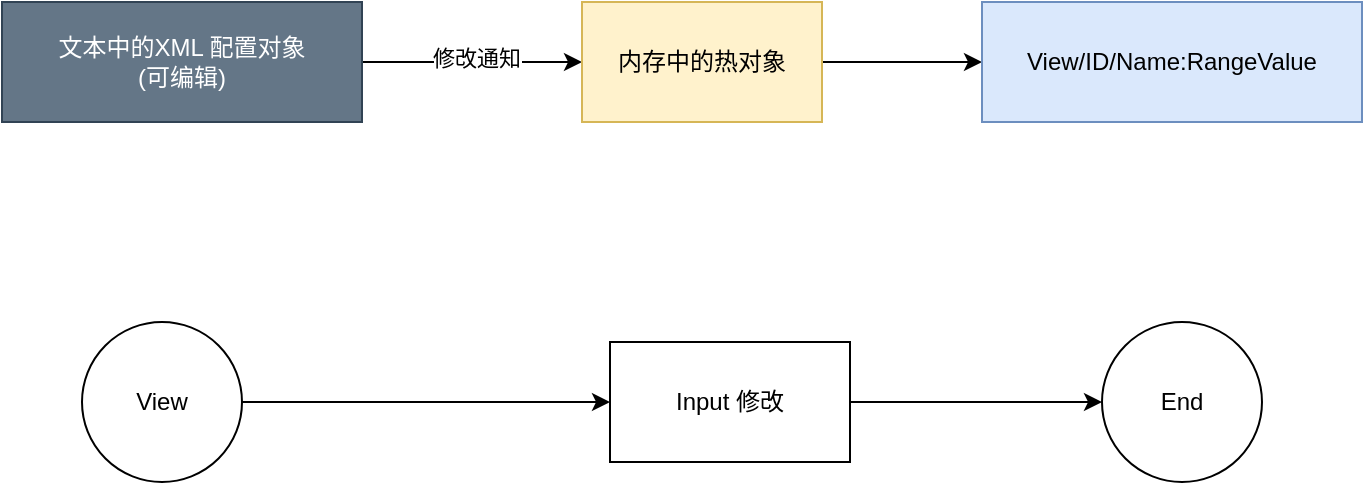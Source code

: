 <mxfile version="22.0.4" type="github">
  <diagram name="第 1 页" id="V0TIpi6mokTJa5kS5onZ">
    <mxGraphModel dx="1434" dy="790" grid="1" gridSize="10" guides="1" tooltips="1" connect="1" arrows="1" fold="1" page="1" pageScale="1" pageWidth="827" pageHeight="1169" math="0" shadow="0">
      <root>
        <mxCell id="0" />
        <mxCell id="1" parent="0" />
        <mxCell id="emABKG5DKzfL5J5faoHv-3" value="" style="edgeStyle=orthogonalEdgeStyle;rounded=0;orthogonalLoop=1;jettySize=auto;html=1;" edge="1" parent="1" source="emABKG5DKzfL5J5faoHv-1" target="emABKG5DKzfL5J5faoHv-2">
          <mxGeometry relative="1" as="geometry" />
        </mxCell>
        <mxCell id="emABKG5DKzfL5J5faoHv-4" value="修改通知" style="edgeLabel;html=1;align=center;verticalAlign=middle;resizable=0;points=[];" vertex="1" connectable="0" parent="emABKG5DKzfL5J5faoHv-3">
          <mxGeometry x="0.025" y="2" relative="1" as="geometry">
            <mxPoint as="offset" />
          </mxGeometry>
        </mxCell>
        <mxCell id="emABKG5DKzfL5J5faoHv-1" value="文本中的XML 配置对象&lt;br&gt;(可编辑)" style="rounded=0;whiteSpace=wrap;html=1;fillColor=#647687;fontColor=#ffffff;strokeColor=#314354;" vertex="1" parent="1">
          <mxGeometry x="50" y="150" width="180" height="60" as="geometry" />
        </mxCell>
        <mxCell id="emABKG5DKzfL5J5faoHv-6" value="" style="edgeStyle=orthogonalEdgeStyle;rounded=0;orthogonalLoop=1;jettySize=auto;html=1;" edge="1" parent="1" source="emABKG5DKzfL5J5faoHv-2" target="emABKG5DKzfL5J5faoHv-5">
          <mxGeometry relative="1" as="geometry" />
        </mxCell>
        <mxCell id="emABKG5DKzfL5J5faoHv-2" value="内存中的热对象" style="rounded=0;whiteSpace=wrap;html=1;fillColor=#fff2cc;strokeColor=#d6b656;" vertex="1" parent="1">
          <mxGeometry x="340" y="150" width="120" height="60" as="geometry" />
        </mxCell>
        <mxCell id="emABKG5DKzfL5J5faoHv-5" value="View/ID/Name:RangeValue&lt;br&gt;" style="whiteSpace=wrap;html=1;rounded=0;fillColor=#dae8fc;strokeColor=#6c8ebf;" vertex="1" parent="1">
          <mxGeometry x="540" y="150" width="190" height="60" as="geometry" />
        </mxCell>
        <mxCell id="emABKG5DKzfL5J5faoHv-9" value="" style="edgeStyle=orthogonalEdgeStyle;rounded=0;orthogonalLoop=1;jettySize=auto;html=1;" edge="1" parent="1" source="emABKG5DKzfL5J5faoHv-7" target="emABKG5DKzfL5J5faoHv-8">
          <mxGeometry relative="1" as="geometry" />
        </mxCell>
        <mxCell id="emABKG5DKzfL5J5faoHv-7" value="View" style="ellipse;whiteSpace=wrap;html=1;aspect=fixed;" vertex="1" parent="1">
          <mxGeometry x="90" y="310" width="80" height="80" as="geometry" />
        </mxCell>
        <mxCell id="emABKG5DKzfL5J5faoHv-11" value="" style="edgeStyle=orthogonalEdgeStyle;rounded=0;orthogonalLoop=1;jettySize=auto;html=1;" edge="1" parent="1" source="emABKG5DKzfL5J5faoHv-8" target="emABKG5DKzfL5J5faoHv-10">
          <mxGeometry relative="1" as="geometry" />
        </mxCell>
        <mxCell id="emABKG5DKzfL5J5faoHv-8" value="Input 修改" style="whiteSpace=wrap;html=1;" vertex="1" parent="1">
          <mxGeometry x="354" y="320" width="120" height="60" as="geometry" />
        </mxCell>
        <mxCell id="emABKG5DKzfL5J5faoHv-10" value="End" style="ellipse;whiteSpace=wrap;html=1;" vertex="1" parent="1">
          <mxGeometry x="600" y="310" width="80" height="80" as="geometry" />
        </mxCell>
      </root>
    </mxGraphModel>
  </diagram>
</mxfile>
